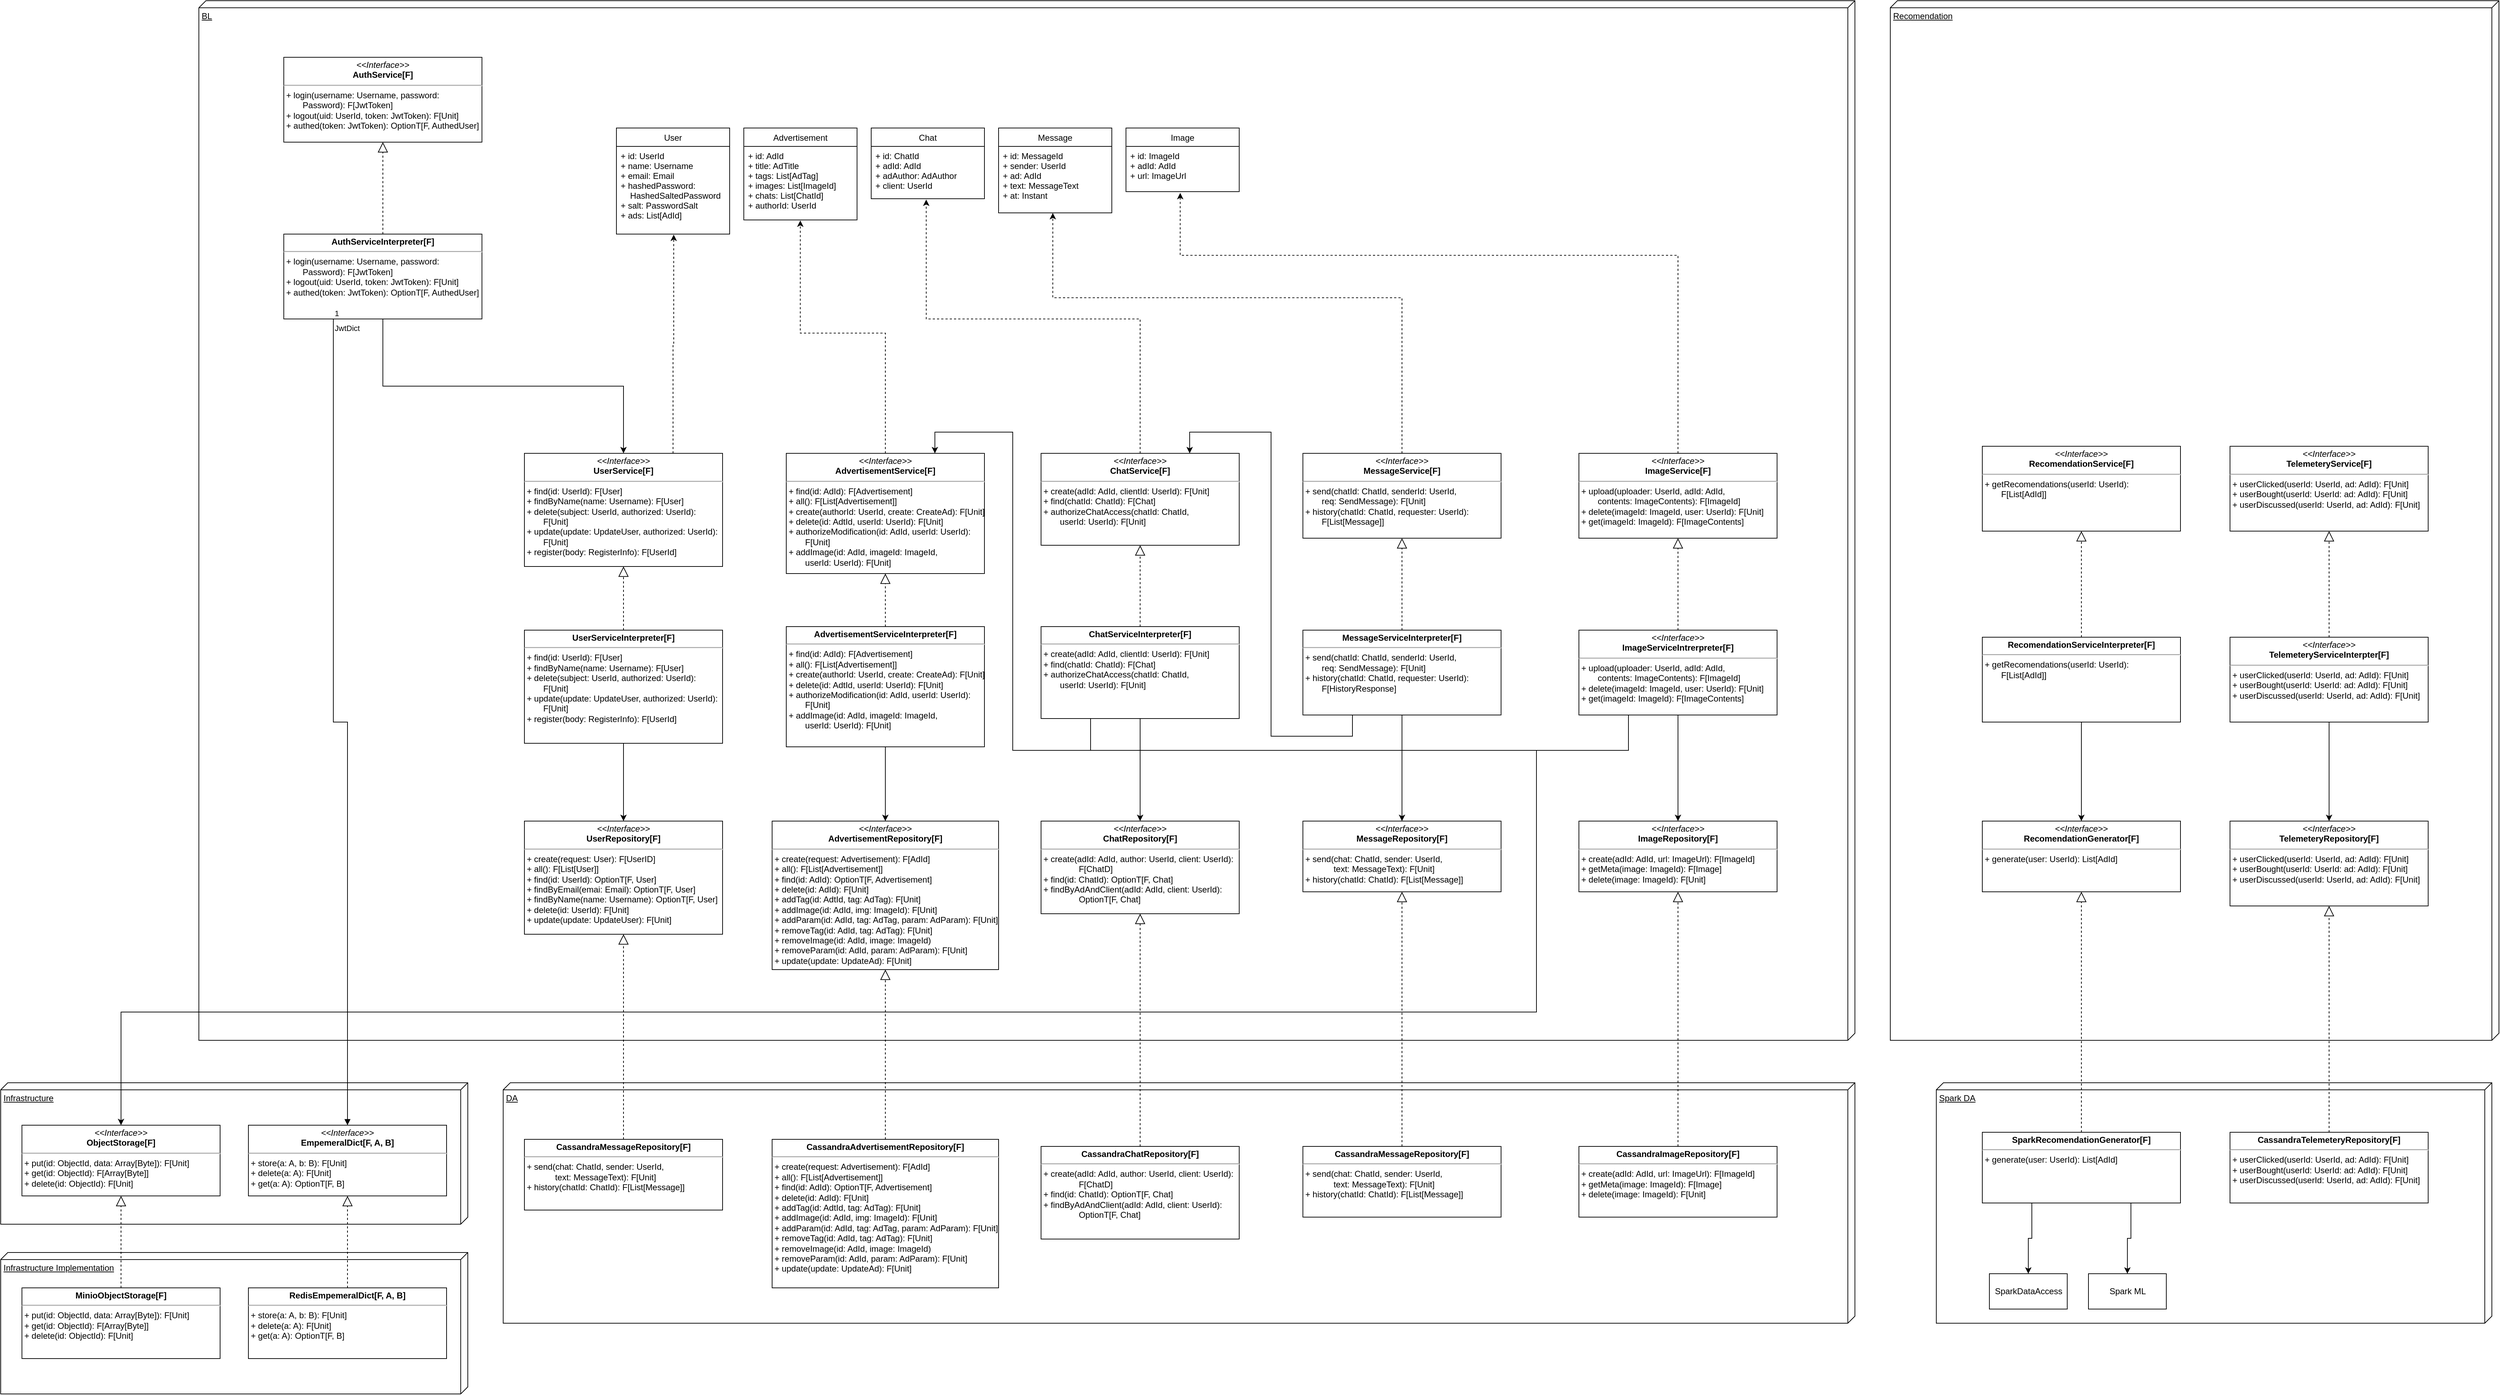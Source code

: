 <mxfile>
    <diagram id="IeFkLcC72xmeMf9-o3qL" name="Page-1">
        <mxGraphModel dx="2066" dy="2322" grid="1" gridSize="10" guides="1" tooltips="1" connect="1" arrows="1" fold="1" page="1" pageScale="1" pageWidth="850" pageHeight="1100" math="0" shadow="0">
            <root>
                <mxCell id="0"/>
                <mxCell id="1" parent="0"/>
                <mxCell id="125" value="Infrastructure Implementation" style="verticalAlign=top;align=left;spacingTop=8;spacingLeft=2;spacingRight=12;shape=cube;size=10;direction=south;fontStyle=4;html=1;" vertex="1" parent="1">
                    <mxGeometry x="-640" y="1380" width="660" height="200" as="geometry"/>
                </mxCell>
                <mxCell id="103" value="Recomendation" style="verticalAlign=top;align=left;spacingTop=8;spacingLeft=2;spacingRight=12;shape=cube;size=10;direction=south;fontStyle=4;html=1;" parent="1" vertex="1">
                    <mxGeometry x="2030" y="-390" width="860" height="1470" as="geometry"/>
                </mxCell>
                <mxCell id="29" value="Infrastructure" style="verticalAlign=top;align=left;spacingTop=8;spacingLeft=2;spacingRight=12;shape=cube;size=10;direction=south;fontStyle=4;html=1;" parent="1" vertex="1">
                    <mxGeometry x="-640" y="1140" width="660" height="200" as="geometry"/>
                </mxCell>
                <mxCell id="2" value="BL" style="verticalAlign=top;align=left;spacingTop=8;spacingLeft=2;spacingRight=12;shape=cube;size=10;direction=south;fontStyle=4;html=1;" parent="1" vertex="1">
                    <mxGeometry x="-360" y="-390" width="2340" height="1470" as="geometry"/>
                </mxCell>
                <mxCell id="9" value="&lt;p style=&quot;margin:0px;margin-top:4px;text-align:center;&quot;&gt;&lt;i&gt;&amp;lt;&amp;lt;Interface&amp;gt;&amp;gt;&lt;/i&gt;&lt;br&gt;&lt;b&gt;UserRepository[F]&lt;/b&gt;&lt;/p&gt;&lt;hr&gt;&amp;nbsp;+ create(request: User): F[UserID]&lt;br&gt;&amp;nbsp;+ all(): F[List[User]]&lt;br&gt;&amp;nbsp;+ find(id: UserId): OptionT[F, User]&lt;br&gt;&amp;nbsp;+ findByEmail(emai: Email): OptionT[F, User]&lt;br&gt;&amp;nbsp;+ findByName(name: Username): OptionT[F, User]&amp;nbsp;&lt;br&gt;&amp;nbsp;+ delete(id: UserId): F[Unit]&lt;br&gt;&amp;nbsp;+ update(update: UpdateUser): F[Unit]" style="verticalAlign=top;align=left;overflow=fill;fontSize=12;fontFamily=Helvetica;html=1;" parent="1" vertex="1">
                    <mxGeometry x="100" y="770" width="280" height="160" as="geometry"/>
                </mxCell>
                <mxCell id="10" value="&lt;p style=&quot;margin:0px;margin-top:4px;text-align:center;&quot;&gt;&lt;i&gt;&amp;lt;&amp;lt;Interface&amp;gt;&amp;gt;&lt;/i&gt;&lt;br&gt;&lt;b&gt;AdvertisementRepository[F]&lt;/b&gt;&lt;/p&gt;&lt;hr&gt;&amp;nbsp;+ create(request: Advertisement): F[AdId]&lt;br&gt;&amp;nbsp;+ all(): F[List[Advertisement]]&lt;br&gt;&amp;nbsp;+ find(id: AdId): OptionT[F, Advertisement]&lt;br&gt;&amp;nbsp;+ delete(id: AdId): F[Unit]&lt;br&gt;&amp;nbsp;+ addTag(id: AdtId, tag: AdTag): F[Unit]&lt;br&gt;&amp;nbsp;+ addImage(id: AdId, img: ImageId): F[Unit]&lt;br&gt;&amp;nbsp;+ addParam(id: AdId, tag: AdTag, param: AdParam): F[Unit]&lt;br&gt;&amp;nbsp;+ removeTag(id: AdId, tag: AdTag): F[Unit]&lt;br&gt;&amp;nbsp;+ removeImage(id: AdId, image: ImageId)&lt;br&gt;&amp;nbsp;+ removeParam(id: AdId, param: AdParam): F[Unit]&lt;br&gt;&amp;nbsp;+ update(update: UpdateAd): F[Unit]&amp;nbsp;" style="verticalAlign=top;align=left;overflow=fill;fontSize=12;fontFamily=Helvetica;html=1;" parent="1" vertex="1">
                    <mxGeometry x="450" y="770" width="320" height="210" as="geometry"/>
                </mxCell>
                <mxCell id="11" value="&lt;p style=&quot;margin:0px;margin-top:4px;text-align:center;&quot;&gt;&lt;i&gt;&amp;lt;&amp;lt;Interface&amp;gt;&amp;gt;&lt;/i&gt;&lt;br&gt;&lt;b&gt;ChatRepository[F]&lt;/b&gt;&lt;/p&gt;&lt;hr&gt;&amp;nbsp;+ create(adId: AdId, author: UserId, client: UserId):&lt;br&gt;&amp;nbsp; &amp;nbsp; &amp;nbsp; &amp;nbsp; &lt;span style=&quot;white-space: pre;&quot;&gt;&#9;&lt;/span&gt;F[ChatD]&lt;br&gt;&amp;nbsp;+ find(id: ChatId): OptionT[F, Chat]&lt;br&gt;&amp;nbsp;+ findByAdAndClient(adId: AdId, client: UserId): &lt;br&gt;&lt;span style=&quot;white-space: pre;&quot;&gt;&#9;&lt;/span&gt;&lt;span style=&quot;white-space: pre;&quot;&gt;&#9;&lt;/span&gt;OptionT[F, Chat]" style="verticalAlign=top;align=left;overflow=fill;fontSize=12;fontFamily=Helvetica;html=1;" parent="1" vertex="1">
                    <mxGeometry x="830" y="770" width="280" height="131" as="geometry"/>
                </mxCell>
                <mxCell id="72" style="edgeStyle=orthogonalEdgeStyle;rounded=0;jumpSize=21;html=1;exitX=0.5;exitY=0;exitDx=0;exitDy=0;entryX=0.5;entryY=1;entryDx=0;entryDy=0;startArrow=classic;startFill=1;endArrow=none;endFill=0;" parent="1" source="12" target="71" edge="1">
                    <mxGeometry relative="1" as="geometry"/>
                </mxCell>
                <mxCell id="12" value="&lt;p style=&quot;margin:0px;margin-top:4px;text-align:center;&quot;&gt;&lt;i&gt;&amp;lt;&amp;lt;Interface&amp;gt;&amp;gt;&lt;/i&gt;&lt;br&gt;&lt;b&gt;MessageRepository[F]&lt;/b&gt;&lt;/p&gt;&lt;hr&gt;&amp;nbsp;+ send(chat: ChatId, sender: UserId, &lt;br&gt;&lt;span style=&quot;white-space: pre;&quot;&gt;&#9;&lt;/span&gt;&amp;nbsp; &amp;nbsp; &amp;nbsp;text: MessageText): F[Unit]&lt;br&gt;&amp;nbsp;+ history(chatId: ChatId): F[List[Message]]" style="verticalAlign=top;align=left;overflow=fill;fontSize=12;fontFamily=Helvetica;html=1;" parent="1" vertex="1">
                    <mxGeometry x="1200" y="770" width="280" height="100" as="geometry"/>
                </mxCell>
                <mxCell id="76" style="edgeStyle=orthogonalEdgeStyle;rounded=0;jumpSize=21;html=1;exitX=0.5;exitY=0;exitDx=0;exitDy=0;entryX=0.5;entryY=1;entryDx=0;entryDy=0;startArrow=classic;startFill=1;endArrow=none;endFill=0;" parent="1" source="13" target="75" edge="1">
                    <mxGeometry relative="1" as="geometry"/>
                </mxCell>
                <mxCell id="13" value="&lt;p style=&quot;margin:0px;margin-top:4px;text-align:center;&quot;&gt;&lt;i&gt;&amp;lt;&amp;lt;Interface&amp;gt;&amp;gt;&lt;/i&gt;&lt;br&gt;&lt;b&gt;ImageRepository[F]&lt;/b&gt;&lt;/p&gt;&lt;hr&gt;&amp;nbsp;+ create(adId: AdId, url: ImageUrl): F[ImageId]&lt;br&gt;&amp;nbsp;+ getMeta(image: ImageId): F[Image]&lt;br&gt;&amp;nbsp;+ delete(image: ImageId): F[Unit]&amp;nbsp;" style="verticalAlign=top;align=left;overflow=fill;fontSize=12;fontFamily=Helvetica;html=1;" parent="1" vertex="1">
                    <mxGeometry x="1590" y="770" width="280" height="100" as="geometry"/>
                </mxCell>
                <mxCell id="14" value="DA" style="verticalAlign=top;align=left;spacingTop=8;spacingLeft=2;spacingRight=12;shape=cube;size=10;direction=south;fontStyle=4;html=1;" parent="1" vertex="1">
                    <mxGeometry x="70" y="1140" width="1910" height="340" as="geometry"/>
                </mxCell>
                <mxCell id="15" value="&lt;p style=&quot;margin:0px;margin-top:4px;text-align:center;&quot;&gt;&lt;b&gt;CassandraMessageRepository[F]&lt;/b&gt;&lt;/p&gt;&lt;hr&gt;&amp;nbsp;+ send(chat: ChatId, sender: UserId, &lt;br&gt;&lt;span style=&quot;white-space: pre;&quot;&gt;&#9;&lt;/span&gt;&amp;nbsp; &amp;nbsp; &amp;nbsp;text: MessageText): F[Unit]&lt;br&gt;&amp;nbsp;+ history(chatId: ChatId): F[List[Message]]" style="verticalAlign=top;align=left;overflow=fill;fontSize=12;fontFamily=Helvetica;html=1;" parent="1" vertex="1">
                    <mxGeometry x="100" y="1220" width="280" height="100" as="geometry"/>
                </mxCell>
                <mxCell id="16" value="&lt;p style=&quot;margin:0px;margin-top:4px;text-align:center;&quot;&gt;&lt;b&gt;CassandraAdvertisementRepository[F]&lt;/b&gt;&lt;/p&gt;&lt;hr&gt;&amp;nbsp;+ create(request: Advertisement): F[AdId]&lt;br&gt;&amp;nbsp;+ all(): F[List[Advertisement]]&lt;br&gt;&amp;nbsp;+ find(id: AdId): OptionT[F, Advertisement]&lt;br&gt;&amp;nbsp;+ delete(id: AdId): F[Unit]&lt;br&gt;&amp;nbsp;+ addTag(id: AdtId, tag: AdTag): F[Unit]&lt;br&gt;&amp;nbsp;+ addImage(id: AdId, img: ImageId): F[Unit]&lt;br&gt;&amp;nbsp;+ addParam(id: AdId, tag: AdTag, param: AdParam): F[Unit]&lt;br&gt;&amp;nbsp;+ removeTag(id: AdId, tag: AdTag): F[Unit]&lt;br&gt;&amp;nbsp;+ removeImage(id: AdId, image: ImageId)&lt;br&gt;&amp;nbsp;+ removeParam(id: AdId, param: AdParam): F[Unit]&lt;br&gt;&amp;nbsp;+ update(update: UpdateAd): F[Unit]&amp;nbsp;" style="verticalAlign=top;align=left;overflow=fill;fontSize=12;fontFamily=Helvetica;html=1;" parent="1" vertex="1">
                    <mxGeometry x="450" y="1220" width="320" height="210" as="geometry"/>
                </mxCell>
                <mxCell id="22" value="&lt;p style=&quot;margin:0px;margin-top:4px;text-align:center;&quot;&gt;&lt;b&gt;CassandraChatRepository[F]&lt;/b&gt;&lt;/p&gt;&lt;hr&gt;&amp;nbsp;+ create(adId: AdId, author: UserId, client: UserId):&lt;br&gt;&amp;nbsp; &amp;nbsp; &amp;nbsp; &amp;nbsp; &lt;span style=&quot;white-space: pre;&quot;&gt;&#9;&lt;/span&gt;F[ChatD]&lt;br&gt;&amp;nbsp;+ find(id: ChatId): OptionT[F, Chat]&lt;br&gt;&amp;nbsp;+ findByAdAndClient(adId: AdId, client: UserId): &lt;br&gt;&lt;span style=&quot;white-space: pre;&quot;&gt;&#9;&lt;/span&gt;&lt;span style=&quot;white-space: pre;&quot;&gt;&#9;&lt;/span&gt;OptionT[F, Chat]" style="verticalAlign=top;align=left;overflow=fill;fontSize=12;fontFamily=Helvetica;html=1;" parent="1" vertex="1">
                    <mxGeometry x="830" y="1230" width="280" height="131" as="geometry"/>
                </mxCell>
                <mxCell id="23" value="&lt;p style=&quot;margin:0px;margin-top:4px;text-align:center;&quot;&gt;&lt;b&gt;CassandraMessageRepository[F]&lt;/b&gt;&lt;/p&gt;&lt;hr&gt;&amp;nbsp;+ send(chat: ChatId, sender: UserId, &lt;br&gt;&lt;span style=&quot;white-space: pre;&quot;&gt;&#9;&lt;/span&gt;&amp;nbsp; &amp;nbsp; &amp;nbsp;text: MessageText): F[Unit]&lt;br&gt;&amp;nbsp;+ history(chatId: ChatId): F[List[Message]]" style="verticalAlign=top;align=left;overflow=fill;fontSize=12;fontFamily=Helvetica;html=1;" parent="1" vertex="1">
                    <mxGeometry x="1200" y="1230" width="280" height="100" as="geometry"/>
                </mxCell>
                <mxCell id="24" value="&lt;p style=&quot;margin:0px;margin-top:4px;text-align:center;&quot;&gt;&lt;b&gt;CassandraImageRepository[F]&lt;/b&gt;&lt;/p&gt;&lt;hr&gt;&amp;nbsp;+ create(adId: AdId, url: ImageUrl): F[ImageId]&lt;br&gt;&amp;nbsp;+ getMeta(image: ImageId): F[Image]&lt;br&gt;&amp;nbsp;+ delete(image: ImageId): F[Unit]&amp;nbsp;" style="verticalAlign=top;align=left;overflow=fill;fontSize=12;fontFamily=Helvetica;html=1;" parent="1" vertex="1">
                    <mxGeometry x="1590" y="1230" width="280" height="100" as="geometry"/>
                </mxCell>
                <mxCell id="28" value="&lt;p style=&quot;margin:0px;margin-top:4px;text-align:center;&quot;&gt;&lt;i&gt;&amp;lt;&amp;lt;Interface&amp;gt;&amp;gt;&lt;/i&gt;&lt;br&gt;&lt;b&gt;EmpemeralDict[F, A, B]&lt;/b&gt;&lt;/p&gt;&lt;hr&gt;&amp;nbsp;+ store(a: A, b: B): F[Unit]&lt;br&gt;&amp;nbsp;+ delete(a: A): F[Unit]&lt;br&gt;&amp;nbsp;+ get(a: A): OptionT[F, B]" style="verticalAlign=top;align=left;overflow=fill;fontSize=12;fontFamily=Helvetica;html=1;" parent="1" vertex="1">
                    <mxGeometry x="-290" y="1200" width="280" height="100" as="geometry"/>
                </mxCell>
                <mxCell id="30" value="&lt;p style=&quot;margin:0px;margin-top:4px;text-align:center;&quot;&gt;&lt;b&gt;RedisEmpemeralDict[F, A, B]&lt;/b&gt;&lt;/p&gt;&lt;hr&gt;&amp;nbsp;+ store(a: A, b: B): F[Unit]&lt;br&gt;&amp;nbsp;+ delete(a: A): F[Unit]&lt;br&gt;&amp;nbsp;+ get(a: A): OptionT[F, B]" style="verticalAlign=top;align=left;overflow=fill;fontSize=12;fontFamily=Helvetica;html=1;" parent="1" vertex="1">
                    <mxGeometry x="-290" y="1430" width="280" height="100" as="geometry"/>
                </mxCell>
                <mxCell id="31" value="" style="endArrow=block;dashed=1;endFill=0;endSize=12;html=1;rounded=0;jumpSize=21;exitX=0.5;exitY=0;exitDx=0;exitDy=0;entryX=0.5;entryY=1;entryDx=0;entryDy=0;" parent="1" source="30" target="28" edge="1">
                    <mxGeometry width="160" relative="1" as="geometry">
                        <mxPoint x="60" y="1320" as="sourcePoint"/>
                        <mxPoint x="220" y="1320" as="targetPoint"/>
                    </mxGeometry>
                </mxCell>
                <mxCell id="78" style="edgeStyle=orthogonalEdgeStyle;rounded=0;jumpSize=21;html=1;exitX=0.5;exitY=0;exitDx=0;exitDy=0;startArrow=classic;startFill=1;endArrow=none;endFill=0;entryX=0.25;entryY=1;entryDx=0;entryDy=0;" parent="1" source="32" target="75" edge="1">
                    <mxGeometry relative="1" as="geometry">
                        <mxPoint x="1280" y="1110" as="targetPoint"/>
                        <Array as="points">
                            <mxPoint x="-470" y="1040"/>
                            <mxPoint x="1530" y="1040"/>
                            <mxPoint x="1530" y="670"/>
                            <mxPoint x="1660" y="670"/>
                        </Array>
                    </mxGeometry>
                </mxCell>
                <mxCell id="32" value="&lt;p style=&quot;margin:0px;margin-top:4px;text-align:center;&quot;&gt;&lt;i&gt;&amp;lt;&amp;lt;Interface&amp;gt;&amp;gt;&lt;/i&gt;&lt;br&gt;&lt;b&gt;ObjectStorage[F]&lt;/b&gt;&lt;/p&gt;&lt;hr&gt;&amp;nbsp;+ put(id: ObjectId, data: Array[Byte]): F[Unit]&lt;br&gt;&amp;nbsp;+ get(id: ObjectId): F[Array[Byte]]&lt;br&gt;&amp;nbsp;+ delete(id: ObjectId): F[Unit]" style="verticalAlign=top;align=left;overflow=fill;fontSize=12;fontFamily=Helvetica;html=1;" parent="1" vertex="1">
                    <mxGeometry x="-610" y="1200" width="280" height="100" as="geometry"/>
                </mxCell>
                <mxCell id="33" value="&lt;p style=&quot;margin:0px;margin-top:4px;text-align:center;&quot;&gt;&lt;b&gt;MinioObjectStorage[F]&lt;/b&gt;&lt;/p&gt;&lt;hr&gt;&amp;nbsp;+ put(id: ObjectId, data: Array[Byte]): F[Unit]&lt;br&gt;&amp;nbsp;+ get(id: ObjectId): F[Array[Byte]]&lt;br&gt;&amp;nbsp;+ delete(id: ObjectId): F[Unit]" style="verticalAlign=top;align=left;overflow=fill;fontSize=12;fontFamily=Helvetica;html=1;" parent="1" vertex="1">
                    <mxGeometry x="-610" y="1430" width="280" height="100" as="geometry"/>
                </mxCell>
                <mxCell id="34" value="" style="endArrow=block;dashed=1;endFill=0;endSize=12;html=1;rounded=0;jumpSize=21;exitX=0.5;exitY=0;exitDx=0;exitDy=0;entryX=0.5;entryY=1;entryDx=0;entryDy=0;" parent="1" source="33" target="32" edge="1">
                    <mxGeometry width="160" relative="1" as="geometry">
                        <mxPoint x="-350" y="1570" as="sourcePoint"/>
                        <mxPoint x="-190" y="1570" as="targetPoint"/>
                    </mxGeometry>
                </mxCell>
                <mxCell id="95" style="edgeStyle=orthogonalEdgeStyle;rounded=0;jumpSize=21;html=1;exitX=0.75;exitY=0;exitDx=0;exitDy=0;entryX=0.506;entryY=1.006;entryDx=0;entryDy=0;entryPerimeter=0;startArrow=none;startFill=0;endArrow=classic;endFill=1;dashed=1;" parent="1" source="35" target="81" edge="1">
                    <mxGeometry relative="1" as="geometry"/>
                </mxCell>
                <mxCell id="35" value="&lt;p style=&quot;margin:0px;margin-top:4px;text-align:center;&quot;&gt;&lt;i&gt;&amp;lt;&amp;lt;Interface&amp;gt;&amp;gt;&lt;/i&gt;&lt;br&gt;&lt;b&gt;UserService[F]&lt;/b&gt;&lt;/p&gt;&lt;hr&gt;&amp;nbsp;+ find(id: UserId): F[User]&lt;br&gt;&amp;nbsp;+ findByName(name: Username): F[User]&lt;br&gt;&amp;nbsp;+ delete(subject: UserId, authorized: UserId):&lt;br&gt;&lt;span style=&quot;white-space: pre;&quot;&gt;&#9;&lt;/span&gt;F[Unit]&lt;br&gt;&amp;nbsp;+ update(update: UpdateUser, authorized: UserId):&lt;br&gt;&lt;span style=&quot;white-space: pre;&quot;&gt;&#9;&lt;/span&gt;F[Unit]&lt;br&gt;&amp;nbsp;+ register(body: RegisterInfo): F[UserId]" style="verticalAlign=top;align=left;overflow=fill;fontSize=12;fontFamily=Helvetica;html=1;" parent="1" vertex="1">
                    <mxGeometry x="100" y="250" width="280" height="160" as="geometry"/>
                </mxCell>
                <mxCell id="70" style="edgeStyle=orthogonalEdgeStyle;rounded=0;jumpSize=21;html=1;exitX=0.75;exitY=0;exitDx=0;exitDy=0;entryX=0.25;entryY=1;entryDx=0;entryDy=0;startArrow=classic;startFill=1;endArrow=none;endFill=0;" parent="1" source="36" target="67" edge="1">
                    <mxGeometry relative="1" as="geometry">
                        <Array as="points">
                            <mxPoint x="680" y="220"/>
                            <mxPoint x="790" y="220"/>
                            <mxPoint x="790" y="670"/>
                            <mxPoint x="900" y="670"/>
                        </Array>
                    </mxGeometry>
                </mxCell>
                <mxCell id="96" style="edgeStyle=orthogonalEdgeStyle;rounded=0;jumpSize=21;html=1;exitX=0.5;exitY=0;exitDx=0;exitDy=0;entryX=0.499;entryY=1.007;entryDx=0;entryDy=0;entryPerimeter=0;dashed=1;startArrow=none;startFill=0;endArrow=classic;endFill=1;" parent="1" source="36" target="86" edge="1">
                    <mxGeometry relative="1" as="geometry">
                        <Array as="points">
                            <mxPoint x="610" y="80"/>
                            <mxPoint x="490" y="80"/>
                        </Array>
                    </mxGeometry>
                </mxCell>
                <mxCell id="36" value="&lt;p style=&quot;margin:0px;margin-top:4px;text-align:center;&quot;&gt;&lt;i&gt;&amp;lt;&amp;lt;Interface&amp;gt;&amp;gt;&lt;/i&gt;&lt;br&gt;&lt;b&gt;AdvertisementService[F]&lt;/b&gt;&lt;/p&gt;&lt;hr&gt;&amp;nbsp;+ find(id: AdId): F[Advertisement]&lt;br&gt;&amp;nbsp;+ all(): F[List[Advertisement]]&lt;br&gt;&amp;nbsp;+ create(authorId: UserId, create: CreateAd): F[Unit]&lt;br&gt;&amp;nbsp;+ delete(id: AdtId, userId: UserId): F[Unit]&lt;br&gt;&amp;nbsp;+ authorizeModification(id: AdId,&amp;nbsp;userId: UserId): &lt;br&gt;&lt;span style=&quot;white-space: pre;&quot;&gt;&#9;&lt;/span&gt;F[Unit]&lt;br&gt;&amp;nbsp;+ addImage(id: AdId, imageId: ImageId,&lt;br&gt;&lt;span style=&quot;white-space: pre;&quot;&gt;&#9;&lt;/span&gt;userId: UserId): F[Unit]&amp;nbsp;" style="verticalAlign=top;align=left;overflow=fill;fontSize=12;fontFamily=Helvetica;html=1;" parent="1" vertex="1">
                    <mxGeometry x="470" y="250" width="280" height="170" as="geometry"/>
                </mxCell>
                <mxCell id="73" style="edgeStyle=orthogonalEdgeStyle;rounded=0;jumpSize=21;html=1;exitX=0.75;exitY=0;exitDx=0;exitDy=0;entryX=0.25;entryY=1;entryDx=0;entryDy=0;startArrow=classic;startFill=1;endArrow=none;endFill=0;" parent="1" source="37" target="71" edge="1">
                    <mxGeometry relative="1" as="geometry">
                        <Array as="points">
                            <mxPoint x="1040" y="220"/>
                            <mxPoint x="1155" y="220"/>
                            <mxPoint x="1155" y="650"/>
                            <mxPoint x="1270" y="650"/>
                        </Array>
                    </mxGeometry>
                </mxCell>
                <mxCell id="100" style="edgeStyle=orthogonalEdgeStyle;rounded=0;jumpSize=21;html=1;exitX=0.5;exitY=0;exitDx=0;exitDy=0;entryX=0.486;entryY=1.016;entryDx=0;entryDy=0;entryPerimeter=0;dashed=1;startArrow=none;startFill=0;endArrow=classic;endFill=1;" parent="1" source="37" target="88" edge="1">
                    <mxGeometry relative="1" as="geometry">
                        <Array as="points">
                            <mxPoint x="970" y="60"/>
                            <mxPoint x="668" y="60"/>
                        </Array>
                    </mxGeometry>
                </mxCell>
                <mxCell id="37" value="&lt;p style=&quot;margin:0px;margin-top:4px;text-align:center;&quot;&gt;&lt;i&gt;&amp;lt;&amp;lt;Interface&amp;gt;&amp;gt;&lt;/i&gt;&lt;br&gt;&lt;b&gt;ChatService[F]&lt;/b&gt;&lt;/p&gt;&lt;hr&gt;&amp;nbsp;+ create(adId: AdId, clientId: UserId): F[Unit]&lt;br&gt;&amp;nbsp;+ find(chatId: ChatId): F[Chat]&lt;br&gt;&amp;nbsp;+ authorizeChatAccess(chatId: ChatId,&amp;nbsp;&lt;br&gt;&lt;span style=&quot;white-space: pre;&quot;&gt;&#9;&lt;/span&gt;userId: UserId): F[Unit]" style="verticalAlign=top;align=left;overflow=fill;fontSize=12;fontFamily=Helvetica;html=1;" parent="1" vertex="1">
                    <mxGeometry x="830" y="250" width="280" height="130" as="geometry"/>
                </mxCell>
                <mxCell id="101" style="edgeStyle=orthogonalEdgeStyle;rounded=0;jumpSize=21;html=1;exitX=0.5;exitY=0;exitDx=0;exitDy=0;entryX=0.479;entryY=1.002;entryDx=0;entryDy=0;entryPerimeter=0;dashed=1;startArrow=none;startFill=0;endArrow=classic;endFill=1;" parent="1" source="38" target="90" edge="1">
                    <mxGeometry relative="1" as="geometry">
                        <Array as="points">
                            <mxPoint x="1340" y="30"/>
                            <mxPoint x="847" y="30"/>
                        </Array>
                    </mxGeometry>
                </mxCell>
                <mxCell id="38" value="&lt;p style=&quot;margin:0px;margin-top:4px;text-align:center;&quot;&gt;&lt;i&gt;&amp;lt;&amp;lt;Interface&amp;gt;&amp;gt;&lt;/i&gt;&lt;br&gt;&lt;b&gt;MessageService[F]&lt;/b&gt;&lt;/p&gt;&lt;hr&gt;&amp;nbsp;+ send(chatId: ChatId, senderId: UserId,&lt;br&gt;&lt;span style=&quot;white-space: pre;&quot;&gt;&#9;&lt;/span&gt;req: SendMessage): F[Unit]&lt;br&gt;&amp;nbsp;+ history(chatId: ChatId, requester: UserId):&amp;nbsp;&lt;br&gt;&lt;span style=&quot;white-space: pre;&quot;&gt;&#9;&lt;/span&gt;F[List[Message]]" style="verticalAlign=top;align=left;overflow=fill;fontSize=12;fontFamily=Helvetica;html=1;" parent="1" vertex="1">
                    <mxGeometry x="1200" y="250" width="280" height="120" as="geometry"/>
                </mxCell>
                <mxCell id="102" style="edgeStyle=orthogonalEdgeStyle;rounded=0;jumpSize=21;html=1;exitX=0.5;exitY=0;exitDx=0;exitDy=0;entryX=0.479;entryY=1.027;entryDx=0;entryDy=0;entryPerimeter=0;dashed=1;startArrow=none;startFill=0;endArrow=classic;endFill=1;" parent="1" source="39" target="99" edge="1">
                    <mxGeometry relative="1" as="geometry">
                        <Array as="points">
                            <mxPoint x="1730" y="-30"/>
                            <mxPoint x="1027" y="-30"/>
                        </Array>
                    </mxGeometry>
                </mxCell>
                <mxCell id="39" value="&lt;p style=&quot;margin:0px;margin-top:4px;text-align:center;&quot;&gt;&lt;i&gt;&amp;lt;&amp;lt;Interface&amp;gt;&amp;gt;&lt;/i&gt;&lt;br&gt;&lt;b&gt;ImageService[F]&lt;/b&gt;&lt;/p&gt;&lt;hr&gt;&amp;nbsp;+ upload(uploader: UserId, adId: AdId,&lt;br&gt;&lt;span style=&quot;white-space: pre;&quot;&gt;&#9;&lt;/span&gt;contents: ImageContents): F[ImageId]&lt;br&gt;&amp;nbsp;+ delete(imageId: ImageId, user: UserId): F[Unit]&lt;br&gt;&amp;nbsp;+ get(imageId: ImageId): F[ImageContents]" style="verticalAlign=top;align=left;overflow=fill;fontSize=12;fontFamily=Helvetica;html=1;" parent="1" vertex="1">
                    <mxGeometry x="1590" y="250" width="280" height="120" as="geometry"/>
                </mxCell>
                <mxCell id="49" style="edgeStyle=none;rounded=0;jumpSize=21;html=1;exitX=0.5;exitY=1;exitDx=0;exitDy=0;entryX=0.5;entryY=0;entryDx=0;entryDy=0;endArrow=classic;endFill=1;" parent="1" source="40" target="9" edge="1">
                    <mxGeometry relative="1" as="geometry"/>
                </mxCell>
                <mxCell id="40" value="&lt;p style=&quot;margin:0px;margin-top:4px;text-align:center;&quot;&gt;&lt;b&gt;UserServiceInterpreter[F]&lt;/b&gt;&lt;/p&gt;&lt;hr&gt;&amp;nbsp;+ find(id: UserId): F[User]&lt;br&gt;&amp;nbsp;+ findByName(name: Username): F[User]&lt;br&gt;&amp;nbsp;+ delete(subject: UserId, authorized: UserId):&lt;br&gt;&lt;span style=&quot;white-space: pre;&quot;&gt;&#9;&lt;/span&gt;F[Unit]&lt;br&gt;&amp;nbsp;+ update(update: UpdateUser, authorized: UserId):&lt;br&gt;&lt;span style=&quot;white-space: pre;&quot;&gt;&#9;&lt;/span&gt;F[Unit]&lt;br&gt;&amp;nbsp;+ register(body: RegisterInfo): F[UserId]" style="verticalAlign=top;align=left;overflow=fill;fontSize=12;fontFamily=Helvetica;html=1;" parent="1" vertex="1">
                    <mxGeometry x="100" y="500" width="280" height="160" as="geometry"/>
                </mxCell>
                <mxCell id="50" value="" style="endArrow=block;dashed=1;endFill=0;endSize=12;html=1;rounded=0;jumpSize=21;exitX=0.5;exitY=0;exitDx=0;exitDy=0;entryX=0.5;entryY=1;entryDx=0;entryDy=0;" parent="1" source="40" target="35" edge="1">
                    <mxGeometry width="160" relative="1" as="geometry">
                        <mxPoint x="420" y="490" as="sourcePoint"/>
                        <mxPoint x="580" y="490" as="targetPoint"/>
                    </mxGeometry>
                </mxCell>
                <mxCell id="51" value="" style="endArrow=block;dashed=1;endFill=0;endSize=12;html=1;rounded=0;jumpSize=21;exitX=0.5;exitY=0;exitDx=0;exitDy=0;entryX=0.5;entryY=1;entryDx=0;entryDy=0;" parent="1" source="15" target="9" edge="1">
                    <mxGeometry width="160" relative="1" as="geometry">
                        <mxPoint x="300" y="1110" as="sourcePoint"/>
                        <mxPoint x="460" y="1110" as="targetPoint"/>
                    </mxGeometry>
                </mxCell>
                <mxCell id="52" value="" style="endArrow=block;dashed=1;endFill=0;endSize=12;html=1;rounded=0;jumpSize=21;exitX=0.5;exitY=0;exitDx=0;exitDy=0;entryX=0.5;entryY=1;entryDx=0;entryDy=0;" parent="1" source="16" target="10" edge="1">
                    <mxGeometry width="160" relative="1" as="geometry">
                        <mxPoint x="620" y="1100" as="sourcePoint"/>
                        <mxPoint x="780" y="1100" as="targetPoint"/>
                    </mxGeometry>
                </mxCell>
                <mxCell id="53" value="" style="endArrow=block;dashed=1;endFill=0;endSize=12;html=1;rounded=0;jumpSize=21;exitX=0.5;exitY=0;exitDx=0;exitDy=0;entryX=0.5;entryY=1;entryDx=0;entryDy=0;" parent="1" source="22" target="11" edge="1">
                    <mxGeometry width="160" relative="1" as="geometry">
                        <mxPoint x="960" y="1100" as="sourcePoint"/>
                        <mxPoint x="1120" y="1100" as="targetPoint"/>
                    </mxGeometry>
                </mxCell>
                <mxCell id="54" value="" style="endArrow=block;dashed=1;endFill=0;endSize=12;html=1;rounded=0;jumpSize=21;exitX=0.5;exitY=0;exitDx=0;exitDy=0;entryX=0.5;entryY=1;entryDx=0;entryDy=0;" parent="1" source="23" target="12" edge="1">
                    <mxGeometry width="160" relative="1" as="geometry">
                        <mxPoint x="1400" y="1110" as="sourcePoint"/>
                        <mxPoint x="1560" y="1110" as="targetPoint"/>
                    </mxGeometry>
                </mxCell>
                <mxCell id="55" value="" style="endArrow=block;dashed=1;endFill=0;endSize=12;html=1;rounded=0;jumpSize=21;exitX=0.5;exitY=0;exitDx=0;exitDy=0;entryX=0.5;entryY=1;entryDx=0;entryDy=0;" parent="1" source="24" target="13" edge="1">
                    <mxGeometry width="160" relative="1" as="geometry">
                        <mxPoint x="1710" y="1100" as="sourcePoint"/>
                        <mxPoint x="1870" y="1100" as="targetPoint"/>
                    </mxGeometry>
                </mxCell>
                <mxCell id="56" value="&lt;p style=&quot;margin:0px;margin-top:4px;text-align:center;&quot;&gt;&lt;i&gt;&amp;lt;&amp;lt;Interface&amp;gt;&amp;gt;&lt;/i&gt;&lt;br&gt;&lt;b&gt;AuthService[F]&lt;/b&gt;&lt;/p&gt;&lt;hr&gt;&amp;nbsp;+ login(username: Username, password:&lt;br&gt;&lt;span style=&quot;white-space: pre;&quot;&gt;&#9;&lt;/span&gt;Password): F[JwtToken]&lt;br&gt;&amp;nbsp;+ logout(uid: UserId, token: JwtToken): F[Unit]&lt;br&gt;&amp;nbsp;+ authed(token: JwtToken): OptionT[F, AuthedUser]" style="verticalAlign=top;align=left;overflow=fill;fontSize=12;fontFamily=Helvetica;html=1;" parent="1" vertex="1">
                    <mxGeometry x="-240" y="-310" width="280" height="120" as="geometry"/>
                </mxCell>
                <mxCell id="60" style="edgeStyle=orthogonalEdgeStyle;rounded=0;jumpSize=21;html=1;exitX=0.5;exitY=1;exitDx=0;exitDy=0;entryX=0.5;entryY=0;entryDx=0;entryDy=0;startArrow=none;startFill=0;endArrow=classic;endFill=1;" parent="1" source="58" target="35" edge="1">
                    <mxGeometry relative="1" as="geometry"/>
                </mxCell>
                <mxCell id="58" value="&lt;p style=&quot;margin:0px;margin-top:4px;text-align:center;&quot;&gt;&lt;b&gt;AuthServiceInterpreter[F]&lt;/b&gt;&lt;/p&gt;&lt;hr&gt;&amp;nbsp;+ login(username: Username, password:&lt;br&gt;&lt;span style=&quot;white-space: pre;&quot;&gt;&#9;&lt;/span&gt;Password): F[JwtToken]&lt;br&gt;&amp;nbsp;+ logout(uid: UserId, token: JwtToken): F[Unit]&lt;br&gt;&amp;nbsp;+ authed(token: JwtToken): OptionT[F, AuthedUser]" style="verticalAlign=top;align=left;overflow=fill;fontSize=12;fontFamily=Helvetica;html=1;" parent="1" vertex="1">
                    <mxGeometry x="-240" y="-60" width="280" height="120" as="geometry"/>
                </mxCell>
                <mxCell id="59" value="" style="endArrow=block;dashed=1;endFill=0;endSize=12;html=1;rounded=0;jumpSize=21;exitX=0.5;exitY=0;exitDx=0;exitDy=0;entryX=0.5;entryY=1;entryDx=0;entryDy=0;" parent="1" source="58" target="56" edge="1">
                    <mxGeometry width="160" relative="1" as="geometry">
                        <mxPoint x="-40" y="-100" as="sourcePoint"/>
                        <mxPoint x="120" y="-100" as="targetPoint"/>
                    </mxGeometry>
                </mxCell>
                <mxCell id="62" value="JwtDict" style="endArrow=block;endFill=1;html=1;edgeStyle=orthogonalEdgeStyle;align=left;verticalAlign=top;rounded=0;jumpSize=21;exitX=0.25;exitY=1;exitDx=0;exitDy=0;" parent="1" source="58" target="28" edge="1">
                    <mxGeometry x="-1" relative="1" as="geometry">
                        <mxPoint x="-470" y="300" as="sourcePoint"/>
                        <mxPoint x="-170" y="1190" as="targetPoint"/>
                    </mxGeometry>
                </mxCell>
                <mxCell id="63" value="1" style="edgeLabel;resizable=0;html=1;align=left;verticalAlign=bottom;" parent="62" connectable="0" vertex="1">
                    <mxGeometry x="-1" relative="1" as="geometry"/>
                </mxCell>
                <mxCell id="65" style="edgeStyle=orthogonalEdgeStyle;rounded=0;jumpSize=21;html=1;exitX=0.5;exitY=1;exitDx=0;exitDy=0;entryX=0.5;entryY=0;entryDx=0;entryDy=0;startArrow=none;startFill=0;endArrow=classic;endFill=1;" parent="1" source="64" target="10" edge="1">
                    <mxGeometry relative="1" as="geometry"/>
                </mxCell>
                <mxCell id="64" value="&lt;p style=&quot;margin:0px;margin-top:4px;text-align:center;&quot;&gt;&lt;b&gt;AdvertisementServiceInterpreter[F]&lt;/b&gt;&lt;/p&gt;&lt;hr&gt;&amp;nbsp;+ find(id: AdId): F[Advertisement]&lt;br&gt;&amp;nbsp;+ all(): F[List[Advertisement]]&lt;br&gt;&amp;nbsp;+ create(authorId: UserId, create: CreateAd): F[Unit]&lt;br&gt;&amp;nbsp;+ delete(id: AdtId, userId: UserId): F[Unit]&lt;br&gt;&amp;nbsp;+ authorizeModification(id: AdId,&amp;nbsp;userId: UserId): &lt;br&gt;&lt;span style=&quot;white-space: pre;&quot;&gt;&#9;&lt;/span&gt;F[Unit]&lt;br&gt;&amp;nbsp;+ addImage(id: AdId, imageId: ImageId,&lt;br&gt;&lt;span style=&quot;white-space: pre;&quot;&gt;&#9;&lt;/span&gt;userId: UserId): F[Unit]&amp;nbsp;" style="verticalAlign=top;align=left;overflow=fill;fontSize=12;fontFamily=Helvetica;html=1;" parent="1" vertex="1">
                    <mxGeometry x="470" y="495" width="280" height="170" as="geometry"/>
                </mxCell>
                <mxCell id="66" value="" style="endArrow=block;dashed=1;endFill=0;endSize=12;html=1;rounded=0;jumpSize=21;exitX=0.5;exitY=0;exitDx=0;exitDy=0;entryX=0.5;entryY=1;entryDx=0;entryDy=0;" parent="1" source="64" target="36" edge="1">
                    <mxGeometry width="160" relative="1" as="geometry">
                        <mxPoint x="730" y="460" as="sourcePoint"/>
                        <mxPoint x="890" y="460" as="targetPoint"/>
                    </mxGeometry>
                </mxCell>
                <mxCell id="69" style="edgeStyle=orthogonalEdgeStyle;rounded=0;jumpSize=21;html=1;exitX=0.5;exitY=1;exitDx=0;exitDy=0;entryX=0.5;entryY=0;entryDx=0;entryDy=0;startArrow=none;startFill=0;endArrow=classic;endFill=1;" parent="1" source="67" target="11" edge="1">
                    <mxGeometry relative="1" as="geometry"/>
                </mxCell>
                <mxCell id="67" value="&lt;p style=&quot;margin:0px;margin-top:4px;text-align:center;&quot;&gt;&lt;b&gt;ChatServiceInterpreter[F]&lt;/b&gt;&lt;/p&gt;&lt;hr&gt;&amp;nbsp;+ create(adId: AdId, clientId: UserId): F[Unit]&lt;br&gt;&amp;nbsp;+ find(chatId: ChatId): F[Chat]&lt;br&gt;&amp;nbsp;+ authorizeChatAccess(chatId: ChatId,&amp;nbsp;&lt;br&gt;&lt;span style=&quot;white-space: pre;&quot;&gt;&#9;&lt;/span&gt;userId: UserId): F[Unit]" style="verticalAlign=top;align=left;overflow=fill;fontSize=12;fontFamily=Helvetica;html=1;" parent="1" vertex="1">
                    <mxGeometry x="830" y="495" width="280" height="130" as="geometry"/>
                </mxCell>
                <mxCell id="68" value="" style="endArrow=block;dashed=1;endFill=0;endSize=12;html=1;rounded=0;jumpSize=21;exitX=0.5;exitY=0;exitDx=0;exitDy=0;entryX=0.5;entryY=1;entryDx=0;entryDy=0;" parent="1" source="67" target="37" edge="1">
                    <mxGeometry width="160" relative="1" as="geometry">
                        <mxPoint x="1150" y="450" as="sourcePoint"/>
                        <mxPoint x="1310" y="450" as="targetPoint"/>
                    </mxGeometry>
                </mxCell>
                <mxCell id="71" value="&lt;p style=&quot;margin:0px;margin-top:4px;text-align:center;&quot;&gt;&lt;b&gt;MessageServiceInterpreter[F]&lt;/b&gt;&lt;/p&gt;&lt;hr&gt;&amp;nbsp;+ send(chatId: ChatId, senderId: UserId,&lt;br&gt;&lt;span style=&quot;white-space: pre;&quot;&gt;&#9;&lt;/span&gt;req: SendMessage): F[Unit]&lt;br&gt;&amp;nbsp;+ history(chatId: ChatId, requester: UserId):&amp;nbsp;&lt;br&gt;&lt;span style=&quot;white-space: pre;&quot;&gt;&#9;&lt;/span&gt;F[HistoryResponse]" style="verticalAlign=top;align=left;overflow=fill;fontSize=12;fontFamily=Helvetica;html=1;" parent="1" vertex="1">
                    <mxGeometry x="1200" y="500" width="280" height="120" as="geometry"/>
                </mxCell>
                <mxCell id="74" value="" style="endArrow=block;dashed=1;endFill=0;endSize=12;html=1;rounded=0;jumpSize=21;exitX=0.5;exitY=0;exitDx=0;exitDy=0;entryX=0.5;entryY=1;entryDx=0;entryDy=0;" parent="1" source="71" target="38" edge="1">
                    <mxGeometry width="160" relative="1" as="geometry">
                        <mxPoint x="1470" y="460" as="sourcePoint"/>
                        <mxPoint x="1630" y="460" as="targetPoint"/>
                    </mxGeometry>
                </mxCell>
                <mxCell id="77" style="edgeStyle=orthogonalEdgeStyle;rounded=0;jumpSize=21;html=1;exitX=0.25;exitY=1;exitDx=0;exitDy=0;entryX=0.75;entryY=0;entryDx=0;entryDy=0;startArrow=none;startFill=0;endArrow=none;endFill=0;" parent="1" source="75" target="36" edge="1">
                    <mxGeometry relative="1" as="geometry">
                        <Array as="points">
                            <mxPoint x="1660" y="670"/>
                            <mxPoint x="790" y="670"/>
                            <mxPoint x="790" y="220"/>
                            <mxPoint x="680" y="220"/>
                        </Array>
                    </mxGeometry>
                </mxCell>
                <mxCell id="75" value="&lt;p style=&quot;margin:0px;margin-top:4px;text-align:center;&quot;&gt;&lt;i&gt;&amp;lt;&amp;lt;Interface&amp;gt;&amp;gt;&lt;/i&gt;&lt;br&gt;&lt;b&gt;ImageServiceIntrerpreter[F]&lt;/b&gt;&lt;/p&gt;&lt;hr&gt;&amp;nbsp;+ upload(uploader: UserId, adId: AdId,&lt;br&gt;&lt;span style=&quot;white-space: pre;&quot;&gt;&#9;&lt;/span&gt;contents: ImageContents): F[ImageId]&lt;br&gt;&amp;nbsp;+ delete(imageId: ImageId, user: UserId): F[Unit]&lt;br&gt;&amp;nbsp;+ get(imageId: ImageId): F[ImageContents]" style="verticalAlign=top;align=left;overflow=fill;fontSize=12;fontFamily=Helvetica;html=1;" parent="1" vertex="1">
                    <mxGeometry x="1590" y="500" width="280" height="120" as="geometry"/>
                </mxCell>
                <mxCell id="79" value="" style="endArrow=block;dashed=1;endFill=0;endSize=12;html=1;rounded=0;jumpSize=21;exitX=0.5;exitY=0;exitDx=0;exitDy=0;entryX=0.5;entryY=1;entryDx=0;entryDy=0;" parent="1" source="75" target="39" edge="1">
                    <mxGeometry width="160" relative="1" as="geometry">
                        <mxPoint x="2290" y="510" as="sourcePoint"/>
                        <mxPoint x="2450" y="510" as="targetPoint"/>
                    </mxGeometry>
                </mxCell>
                <mxCell id="80" value="User" style="swimlane;fontStyle=0;childLayout=stackLayout;horizontal=1;startSize=26;fillColor=none;horizontalStack=0;resizeParent=1;resizeParentMax=0;resizeLast=0;collapsible=1;marginBottom=0;" parent="1" vertex="1">
                    <mxGeometry x="230" y="-210" width="160" height="150" as="geometry"/>
                </mxCell>
                <mxCell id="81" value="+ id: UserId&#10;+ name: Username&#10;+ email: Email&#10;+ hashedPassword:&#10;    HashedSaltedPassword&#10;+ salt: PasswordSalt&#10;+ ads: List[AdId]" style="text;strokeColor=none;fillColor=none;align=left;verticalAlign=top;spacingLeft=4;spacingRight=4;overflow=hidden;rotatable=0;points=[[0,0.5],[1,0.5]];portConstraint=eastwest;" parent="80" vertex="1">
                    <mxGeometry y="26" width="160" height="124" as="geometry"/>
                </mxCell>
                <mxCell id="85" value="Advertisement" style="swimlane;fontStyle=0;childLayout=stackLayout;horizontal=1;startSize=26;fillColor=none;horizontalStack=0;resizeParent=1;resizeParentMax=0;resizeLast=0;collapsible=1;marginBottom=0;" parent="1" vertex="1">
                    <mxGeometry x="410" y="-210" width="160" height="130" as="geometry"/>
                </mxCell>
                <mxCell id="86" value="+ id: AdId&#10;+ title: AdTitle&#10;+ tags: List[AdTag]&#10;+ images: List[ImageId]&#10;+ chats: List[ChatId]&#10;+ authorId: UserId" style="text;strokeColor=none;fillColor=none;align=left;verticalAlign=top;spacingLeft=4;spacingRight=4;overflow=hidden;rotatable=0;points=[[0,0.5],[1,0.5]];portConstraint=eastwest;" parent="85" vertex="1">
                    <mxGeometry y="26" width="160" height="104" as="geometry"/>
                </mxCell>
                <mxCell id="87" value="Chat" style="swimlane;fontStyle=0;childLayout=stackLayout;horizontal=1;startSize=26;fillColor=none;horizontalStack=0;resizeParent=1;resizeParentMax=0;resizeLast=0;collapsible=1;marginBottom=0;" parent="1" vertex="1">
                    <mxGeometry x="590" y="-210" width="160" height="100" as="geometry"/>
                </mxCell>
                <mxCell id="88" value="+ id: ChatId&#10;+ adId: AdId&#10;+ adAuthor: AdAuthor&#10;+ client: UserId" style="text;strokeColor=none;fillColor=none;align=left;verticalAlign=top;spacingLeft=4;spacingRight=4;overflow=hidden;rotatable=0;points=[[0,0.5],[1,0.5]];portConstraint=eastwest;" parent="87" vertex="1">
                    <mxGeometry y="26" width="160" height="74" as="geometry"/>
                </mxCell>
                <mxCell id="89" value="Message" style="swimlane;fontStyle=0;childLayout=stackLayout;horizontal=1;startSize=26;fillColor=none;horizontalStack=0;resizeParent=1;resizeParentMax=0;resizeLast=0;collapsible=1;marginBottom=0;" parent="1" vertex="1">
                    <mxGeometry x="770" y="-210" width="160" height="120" as="geometry"/>
                </mxCell>
                <mxCell id="90" value="+ id: MessageId&#10;+ sender: UserId&#10;+ ad: AdId&#10;+ text: MessageText&#10;+ at: Instant" style="text;strokeColor=none;fillColor=none;align=left;verticalAlign=top;spacingLeft=4;spacingRight=4;overflow=hidden;rotatable=0;points=[[0,0.5],[1,0.5]];portConstraint=eastwest;" parent="89" vertex="1">
                    <mxGeometry y="26" width="160" height="94" as="geometry"/>
                </mxCell>
                <mxCell id="94" value="&lt;p style=&quot;margin:0px;margin-top:4px;text-align:center;&quot;&gt;&lt;i&gt;&amp;lt;&amp;lt;Interface&amp;gt;&amp;gt;&lt;/i&gt;&lt;br&gt;&lt;b&gt;RecomendationService[F]&lt;/b&gt;&lt;/p&gt;&lt;hr&gt;&amp;nbsp;+ getRecomendations(userId: UserId):&amp;nbsp;&lt;br&gt;&lt;span style=&quot;white-space: pre;&quot;&gt;&#9;&lt;/span&gt;F[List[AdId]]" style="verticalAlign=top;align=left;overflow=fill;fontSize=12;fontFamily=Helvetica;html=1;" parent="1" vertex="1">
                    <mxGeometry x="2160" y="240" width="280" height="120" as="geometry"/>
                </mxCell>
                <mxCell id="98" value="Image" style="swimlane;fontStyle=0;childLayout=stackLayout;horizontal=1;startSize=26;fillColor=none;horizontalStack=0;resizeParent=1;resizeParentMax=0;resizeLast=0;collapsible=1;marginBottom=0;" parent="1" vertex="1">
                    <mxGeometry x="950" y="-210" width="160" height="90" as="geometry"/>
                </mxCell>
                <mxCell id="99" value="+ id: ImageId&#10;+ adId: AdId&#10;+ url: ImageUrl" style="text;strokeColor=none;fillColor=none;align=left;verticalAlign=top;spacingLeft=4;spacingRight=4;overflow=hidden;rotatable=0;points=[[0,0.5],[1,0.5]];portConstraint=eastwest;" parent="98" vertex="1">
                    <mxGeometry y="26" width="160" height="64" as="geometry"/>
                </mxCell>
                <mxCell id="104" value="&lt;p style=&quot;margin:0px;margin-top:4px;text-align:center;&quot;&gt;&lt;i&gt;&amp;lt;&amp;lt;Interface&amp;gt;&amp;gt;&lt;/i&gt;&lt;br&gt;&lt;b&gt;RecomendationGenerator[F]&lt;/b&gt;&lt;/p&gt;&lt;hr&gt;&amp;nbsp;+ generate(user: UserId): List[AdId]" style="verticalAlign=top;align=left;overflow=fill;fontSize=12;fontFamily=Helvetica;html=1;" parent="1" vertex="1">
                    <mxGeometry x="2160" y="770" width="280" height="100" as="geometry"/>
                </mxCell>
                <mxCell id="105" value="Spark DA" style="verticalAlign=top;align=left;spacingTop=8;spacingLeft=2;spacingRight=12;shape=cube;size=10;direction=south;fontStyle=4;html=1;" parent="1" vertex="1">
                    <mxGeometry x="2095" y="1140" width="785" height="340" as="geometry"/>
                </mxCell>
                <mxCell id="112" style="edgeStyle=orthogonalEdgeStyle;rounded=0;jumpSize=21;html=1;exitX=0.25;exitY=1;exitDx=0;exitDy=0;entryX=0.5;entryY=0;entryDx=0;entryDy=0;startArrow=none;startFill=0;endArrow=classic;endFill=1;" parent="1" source="106" target="109" edge="1">
                    <mxGeometry relative="1" as="geometry"/>
                </mxCell>
                <mxCell id="113" style="edgeStyle=orthogonalEdgeStyle;rounded=0;jumpSize=21;html=1;exitX=0.75;exitY=1;exitDx=0;exitDy=0;entryX=0.5;entryY=0;entryDx=0;entryDy=0;startArrow=none;startFill=0;endArrow=classic;endFill=1;" parent="1" source="106" target="111" edge="1">
                    <mxGeometry relative="1" as="geometry"/>
                </mxCell>
                <mxCell id="106" value="&lt;p style=&quot;margin:0px;margin-top:4px;text-align:center;&quot;&gt;&lt;b&gt;SparkRecomendationGenerator[F]&lt;/b&gt;&lt;/p&gt;&lt;hr&gt;&amp;nbsp;+ generate(user: UserId): List[AdId]" style="verticalAlign=top;align=left;overflow=fill;fontSize=12;fontFamily=Helvetica;html=1;" parent="1" vertex="1">
                    <mxGeometry x="2160" y="1210" width="280" height="100" as="geometry"/>
                </mxCell>
                <mxCell id="108" value="" style="endArrow=block;dashed=1;endFill=0;endSize=12;html=1;rounded=0;jumpSize=21;exitX=0.5;exitY=0;exitDx=0;exitDy=0;entryX=0.5;entryY=1;entryDx=0;entryDy=0;" parent="1" source="106" target="104" edge="1">
                    <mxGeometry width="160" relative="1" as="geometry">
                        <mxPoint x="2410" y="1120" as="sourcePoint"/>
                        <mxPoint x="2570" y="1120" as="targetPoint"/>
                    </mxGeometry>
                </mxCell>
                <mxCell id="109" value="SparkDataAccess" style="html=1;" parent="1" vertex="1">
                    <mxGeometry x="2170" y="1410" width="110" height="50" as="geometry"/>
                </mxCell>
                <mxCell id="111" value="Spark ML" style="html=1;" parent="1" vertex="1">
                    <mxGeometry x="2310" y="1410" width="110" height="50" as="geometry"/>
                </mxCell>
                <mxCell id="116" style="edgeStyle=orthogonalEdgeStyle;rounded=0;jumpSize=21;html=1;exitX=0.5;exitY=1;exitDx=0;exitDy=0;entryX=0.5;entryY=0;entryDx=0;entryDy=0;startArrow=none;startFill=0;endArrow=classic;endFill=1;" parent="1" source="114" target="104" edge="1">
                    <mxGeometry relative="1" as="geometry"/>
                </mxCell>
                <mxCell id="114" value="&lt;p style=&quot;margin:0px;margin-top:4px;text-align:center;&quot;&gt;&lt;b&gt;RecomendationServiceInterpreter[F]&lt;/b&gt;&lt;/p&gt;&lt;hr&gt;&amp;nbsp;+ getRecomendations(userId: UserId):&amp;nbsp;&lt;br&gt;&lt;span style=&quot;white-space: pre;&quot;&gt;&#9;&lt;/span&gt;F[List[AdId]]" style="verticalAlign=top;align=left;overflow=fill;fontSize=12;fontFamily=Helvetica;html=1;" parent="1" vertex="1">
                    <mxGeometry x="2160" y="510" width="280" height="120" as="geometry"/>
                </mxCell>
                <mxCell id="117" value="" style="endArrow=block;dashed=1;endFill=0;endSize=12;html=1;rounded=0;jumpSize=21;exitX=0.5;exitY=0;exitDx=0;exitDy=0;entryX=0.5;entryY=1;entryDx=0;entryDy=0;" parent="1" source="114" target="94" edge="1">
                    <mxGeometry width="160" relative="1" as="geometry">
                        <mxPoint x="2620" y="460" as="sourcePoint"/>
                        <mxPoint x="2780" y="460" as="targetPoint"/>
                    </mxGeometry>
                </mxCell>
                <mxCell id="118" value="&lt;p style=&quot;margin:0px;margin-top:4px;text-align:center;&quot;&gt;&lt;i&gt;&amp;lt;&amp;lt;Interface&amp;gt;&amp;gt;&lt;/i&gt;&lt;br&gt;&lt;b&gt;TelemeteryService[F]&lt;/b&gt;&lt;/p&gt;&lt;hr&gt;&amp;nbsp;+ userClicked(userId: UserId, ad: AdId): F[Unit]&lt;br&gt;&amp;nbsp;+ userBought(userId: UserId: ad: AdId): F[Unit]&lt;br&gt;&amp;nbsp;+ userDiscussed(userId: UserId, ad: AdId): F[Unit]" style="verticalAlign=top;align=left;overflow=fill;fontSize=12;fontFamily=Helvetica;html=1;" parent="1" vertex="1">
                    <mxGeometry x="2510" y="240" width="280" height="120" as="geometry"/>
                </mxCell>
                <mxCell id="119" value="&lt;p style=&quot;margin:0px;margin-top:4px;text-align:center;&quot;&gt;&lt;i&gt;&amp;lt;&amp;lt;Interface&amp;gt;&amp;gt;&lt;/i&gt;&lt;br&gt;&lt;b&gt;TelemeteryRepository[F]&lt;/b&gt;&lt;/p&gt;&lt;hr&gt;&amp;nbsp;+ userClicked(userId: UserId, ad: AdId): F[Unit]&lt;br style=&quot;border-color: var(--border-color);&quot;&gt;&amp;nbsp;+ userBought(userId: UserId: ad: AdId): F[Unit]&lt;br style=&quot;border-color: var(--border-color);&quot;&gt;&amp;nbsp;+ userDiscussed(userId: UserId, ad: AdId): F[Unit]" style="verticalAlign=top;align=left;overflow=fill;fontSize=12;fontFamily=Helvetica;html=1;" parent="1" vertex="1">
                    <mxGeometry x="2510" y="770" width="280" height="120" as="geometry"/>
                </mxCell>
                <mxCell id="122" style="edgeStyle=orthogonalEdgeStyle;rounded=0;jumpSize=21;html=1;exitX=0.5;exitY=1;exitDx=0;exitDy=0;entryX=0.5;entryY=0;entryDx=0;entryDy=0;startArrow=none;startFill=0;endArrow=classic;endFill=1;" parent="1" source="120" target="119" edge="1">
                    <mxGeometry relative="1" as="geometry"/>
                </mxCell>
                <mxCell id="120" value="&lt;p style=&quot;margin:0px;margin-top:4px;text-align:center;&quot;&gt;&lt;i&gt;&amp;lt;&amp;lt;Interface&amp;gt;&amp;gt;&lt;/i&gt;&lt;br&gt;&lt;b&gt;TelemeteryServiceInterpter[F]&lt;/b&gt;&lt;/p&gt;&lt;hr&gt;&amp;nbsp;+ userClicked(userId: UserId, ad: AdId): F[Unit]&lt;br&gt;&amp;nbsp;+ userBought(userId: UserId: ad: AdId): F[Unit]&lt;br&gt;&amp;nbsp;+ userDiscussed(userId: UserId, ad: AdId): F[Unit]" style="verticalAlign=top;align=left;overflow=fill;fontSize=12;fontFamily=Helvetica;html=1;" parent="1" vertex="1">
                    <mxGeometry x="2510" y="510" width="280" height="120" as="geometry"/>
                </mxCell>
                <mxCell id="121" value="" style="endArrow=block;dashed=1;endFill=0;endSize=12;html=1;rounded=0;jumpSize=21;exitX=0.5;exitY=0;exitDx=0;exitDy=0;entryX=0.5;entryY=1;entryDx=0;entryDy=0;" parent="1" source="120" target="118" edge="1">
                    <mxGeometry width="160" relative="1" as="geometry">
                        <mxPoint x="2720" y="480" as="sourcePoint"/>
                        <mxPoint x="2880" y="480" as="targetPoint"/>
                    </mxGeometry>
                </mxCell>
                <mxCell id="123" value="&lt;p style=&quot;margin:0px;margin-top:4px;text-align:center;&quot;&gt;&lt;b&gt;CassandraTelemeteryRepository[F]&lt;/b&gt;&lt;/p&gt;&lt;hr&gt;&amp;nbsp;+ userClicked(userId: UserId, ad: AdId): F[Unit]&lt;br style=&quot;border-color: var(--border-color);&quot;&gt;&amp;nbsp;+ userBought(userId: UserId: ad: AdId): F[Unit]&lt;br style=&quot;border-color: var(--border-color);&quot;&gt;&amp;nbsp;+ userDiscussed(userId: UserId, ad: AdId): F[Unit]" style="verticalAlign=top;align=left;overflow=fill;fontSize=12;fontFamily=Helvetica;html=1;" parent="1" vertex="1">
                    <mxGeometry x="2510" y="1210" width="280" height="100" as="geometry"/>
                </mxCell>
                <mxCell id="124" value="" style="endArrow=block;dashed=1;endFill=0;endSize=12;html=1;rounded=0;jumpSize=21;exitX=0.5;exitY=0;exitDx=0;exitDy=0;entryX=0.5;entryY=1;entryDx=0;entryDy=0;" parent="1" source="123" target="119" edge="1">
                    <mxGeometry width="160" relative="1" as="geometry">
                        <mxPoint x="2950" y="1070" as="sourcePoint"/>
                        <mxPoint x="3110" y="1070" as="targetPoint"/>
                    </mxGeometry>
                </mxCell>
            </root>
        </mxGraphModel>
    </diagram>
</mxfile>